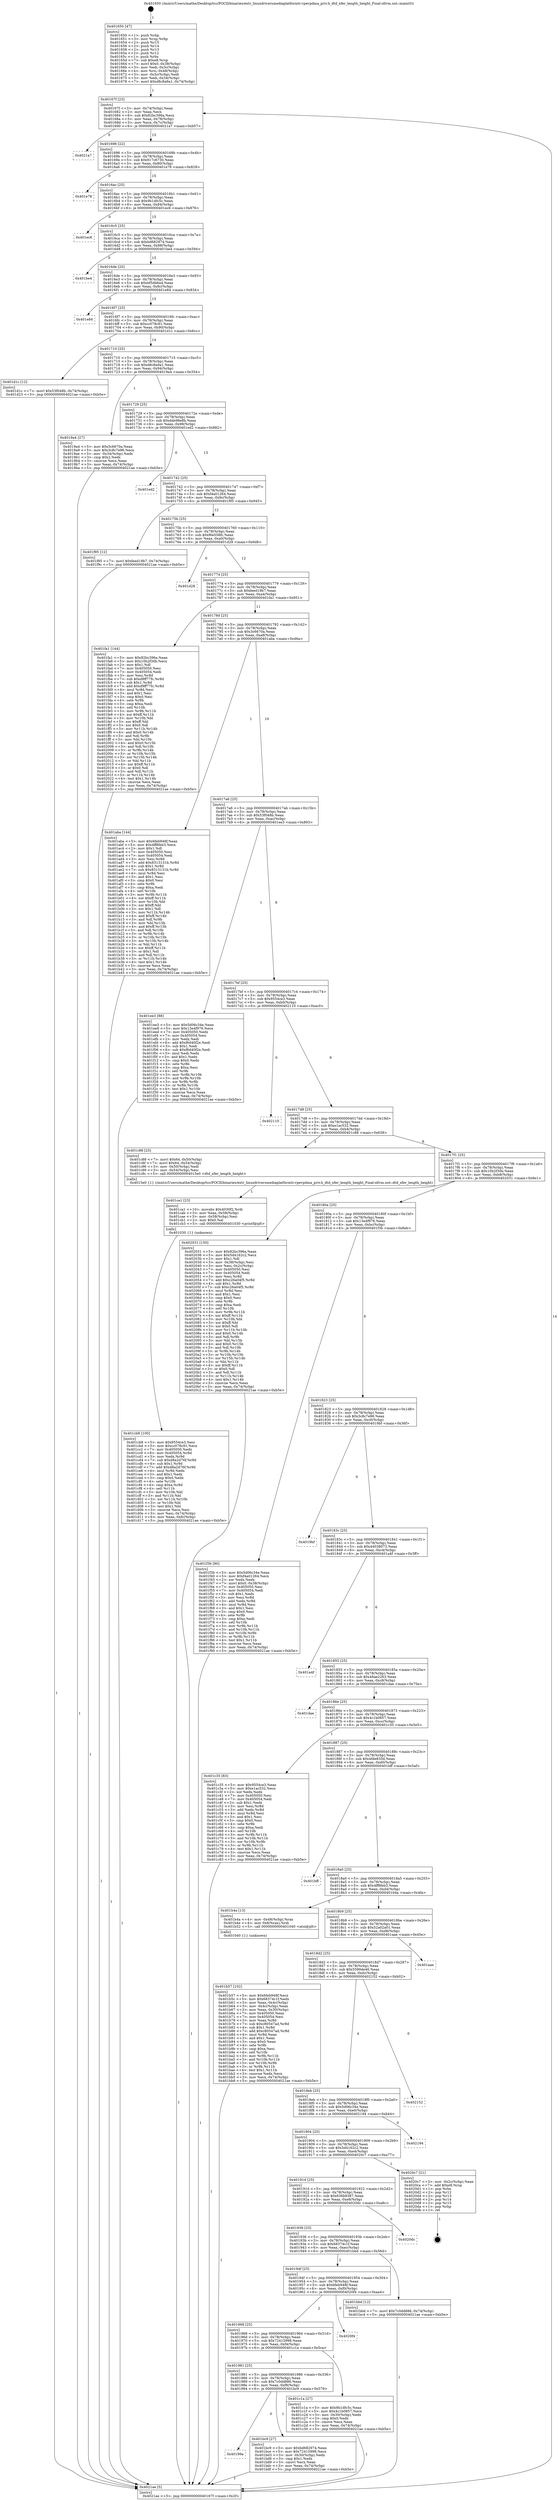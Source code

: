 digraph "0x401650" {
  label = "0x401650 (/mnt/c/Users/mathe/Desktop/tcc/POCII/binaries/extr_linuxdriversmediaplatformti-vpevpdma_priv.h_dtd_xfer_length_height_Final-ollvm.out::main(0))"
  labelloc = "t"
  node[shape=record]

  Entry [label="",width=0.3,height=0.3,shape=circle,fillcolor=black,style=filled]
  "0x40167f" [label="{
     0x40167f [23]\l
     | [instrs]\l
     &nbsp;&nbsp;0x40167f \<+3\>: mov -0x74(%rbp),%eax\l
     &nbsp;&nbsp;0x401682 \<+2\>: mov %eax,%ecx\l
     &nbsp;&nbsp;0x401684 \<+6\>: sub $0x82bc396a,%ecx\l
     &nbsp;&nbsp;0x40168a \<+3\>: mov %eax,-0x78(%rbp)\l
     &nbsp;&nbsp;0x40168d \<+3\>: mov %ecx,-0x7c(%rbp)\l
     &nbsp;&nbsp;0x401690 \<+6\>: je 00000000004021a7 \<main+0xb57\>\l
  }"]
  "0x4021a7" [label="{
     0x4021a7\l
  }", style=dashed]
  "0x401696" [label="{
     0x401696 [22]\l
     | [instrs]\l
     &nbsp;&nbsp;0x401696 \<+5\>: jmp 000000000040169b \<main+0x4b\>\l
     &nbsp;&nbsp;0x40169b \<+3\>: mov -0x78(%rbp),%eax\l
     &nbsp;&nbsp;0x40169e \<+5\>: sub $0x917c6730,%eax\l
     &nbsp;&nbsp;0x4016a3 \<+3\>: mov %eax,-0x80(%rbp)\l
     &nbsp;&nbsp;0x4016a6 \<+6\>: je 0000000000401e78 \<main+0x828\>\l
  }"]
  Exit [label="",width=0.3,height=0.3,shape=circle,fillcolor=black,style=filled,peripheries=2]
  "0x401e78" [label="{
     0x401e78\l
  }", style=dashed]
  "0x4016ac" [label="{
     0x4016ac [25]\l
     | [instrs]\l
     &nbsp;&nbsp;0x4016ac \<+5\>: jmp 00000000004016b1 \<main+0x61\>\l
     &nbsp;&nbsp;0x4016b1 \<+3\>: mov -0x78(%rbp),%eax\l
     &nbsp;&nbsp;0x4016b4 \<+5\>: sub $0x9b1dfc5c,%eax\l
     &nbsp;&nbsp;0x4016b9 \<+6\>: mov %eax,-0x84(%rbp)\l
     &nbsp;&nbsp;0x4016bf \<+6\>: je 0000000000401ec6 \<main+0x876\>\l
  }"]
  "0x401cb8" [label="{
     0x401cb8 [100]\l
     | [instrs]\l
     &nbsp;&nbsp;0x401cb8 \<+5\>: mov $0x9554ce3,%esi\l
     &nbsp;&nbsp;0x401cbd \<+5\>: mov $0xcc078c91,%ecx\l
     &nbsp;&nbsp;0x401cc2 \<+7\>: mov 0x405050,%edx\l
     &nbsp;&nbsp;0x401cc9 \<+8\>: mov 0x405054,%r8d\l
     &nbsp;&nbsp;0x401cd1 \<+3\>: mov %edx,%r9d\l
     &nbsp;&nbsp;0x401cd4 \<+7\>: sub $0xd8a2d76f,%r9d\l
     &nbsp;&nbsp;0x401cdb \<+4\>: sub $0x1,%r9d\l
     &nbsp;&nbsp;0x401cdf \<+7\>: add $0xd8a2d76f,%r9d\l
     &nbsp;&nbsp;0x401ce6 \<+4\>: imul %r9d,%edx\l
     &nbsp;&nbsp;0x401cea \<+3\>: and $0x1,%edx\l
     &nbsp;&nbsp;0x401ced \<+3\>: cmp $0x0,%edx\l
     &nbsp;&nbsp;0x401cf0 \<+4\>: sete %r10b\l
     &nbsp;&nbsp;0x401cf4 \<+4\>: cmp $0xa,%r8d\l
     &nbsp;&nbsp;0x401cf8 \<+4\>: setl %r11b\l
     &nbsp;&nbsp;0x401cfc \<+3\>: mov %r10b,%bl\l
     &nbsp;&nbsp;0x401cff \<+3\>: and %r11b,%bl\l
     &nbsp;&nbsp;0x401d02 \<+3\>: xor %r11b,%r10b\l
     &nbsp;&nbsp;0x401d05 \<+3\>: or %r10b,%bl\l
     &nbsp;&nbsp;0x401d08 \<+3\>: test $0x1,%bl\l
     &nbsp;&nbsp;0x401d0b \<+3\>: cmovne %ecx,%esi\l
     &nbsp;&nbsp;0x401d0e \<+3\>: mov %esi,-0x74(%rbp)\l
     &nbsp;&nbsp;0x401d11 \<+6\>: mov %eax,-0xfc(%rbp)\l
     &nbsp;&nbsp;0x401d17 \<+5\>: jmp 00000000004021ae \<main+0xb5e\>\l
  }"]
  "0x401ec6" [label="{
     0x401ec6\l
  }", style=dashed]
  "0x4016c5" [label="{
     0x4016c5 [25]\l
     | [instrs]\l
     &nbsp;&nbsp;0x4016c5 \<+5\>: jmp 00000000004016ca \<main+0x7a\>\l
     &nbsp;&nbsp;0x4016ca \<+3\>: mov -0x78(%rbp),%eax\l
     &nbsp;&nbsp;0x4016cd \<+5\>: sub $0xbd682974,%eax\l
     &nbsp;&nbsp;0x4016d2 \<+6\>: mov %eax,-0x88(%rbp)\l
     &nbsp;&nbsp;0x4016d8 \<+6\>: je 0000000000401be4 \<main+0x594\>\l
  }"]
  "0x401ca1" [label="{
     0x401ca1 [23]\l
     | [instrs]\l
     &nbsp;&nbsp;0x401ca1 \<+10\>: movabs $0x4030f2,%rdi\l
     &nbsp;&nbsp;0x401cab \<+3\>: mov %eax,-0x58(%rbp)\l
     &nbsp;&nbsp;0x401cae \<+3\>: mov -0x58(%rbp),%esi\l
     &nbsp;&nbsp;0x401cb1 \<+2\>: mov $0x0,%al\l
     &nbsp;&nbsp;0x401cb3 \<+5\>: call 0000000000401030 \<printf@plt\>\l
     | [calls]\l
     &nbsp;&nbsp;0x401030 \{1\} (unknown)\l
  }"]
  "0x401be4" [label="{
     0x401be4\l
  }", style=dashed]
  "0x4016de" [label="{
     0x4016de [25]\l
     | [instrs]\l
     &nbsp;&nbsp;0x4016de \<+5\>: jmp 00000000004016e3 \<main+0x93\>\l
     &nbsp;&nbsp;0x4016e3 \<+3\>: mov -0x78(%rbp),%eax\l
     &nbsp;&nbsp;0x4016e6 \<+5\>: sub $0xbf5db6a4,%eax\l
     &nbsp;&nbsp;0x4016eb \<+6\>: mov %eax,-0x8c(%rbp)\l
     &nbsp;&nbsp;0x4016f1 \<+6\>: je 0000000000401e84 \<main+0x834\>\l
  }"]
  "0x40199a" [label="{
     0x40199a\l
  }", style=dashed]
  "0x401e84" [label="{
     0x401e84\l
  }", style=dashed]
  "0x4016f7" [label="{
     0x4016f7 [25]\l
     | [instrs]\l
     &nbsp;&nbsp;0x4016f7 \<+5\>: jmp 00000000004016fc \<main+0xac\>\l
     &nbsp;&nbsp;0x4016fc \<+3\>: mov -0x78(%rbp),%eax\l
     &nbsp;&nbsp;0x4016ff \<+5\>: sub $0xcc078c91,%eax\l
     &nbsp;&nbsp;0x401704 \<+6\>: mov %eax,-0x90(%rbp)\l
     &nbsp;&nbsp;0x40170a \<+6\>: je 0000000000401d1c \<main+0x6cc\>\l
  }"]
  "0x401bc9" [label="{
     0x401bc9 [27]\l
     | [instrs]\l
     &nbsp;&nbsp;0x401bc9 \<+5\>: mov $0xbd682974,%eax\l
     &nbsp;&nbsp;0x401bce \<+5\>: mov $0x72415998,%ecx\l
     &nbsp;&nbsp;0x401bd3 \<+3\>: mov -0x30(%rbp),%edx\l
     &nbsp;&nbsp;0x401bd6 \<+3\>: cmp $0x1,%edx\l
     &nbsp;&nbsp;0x401bd9 \<+3\>: cmovl %ecx,%eax\l
     &nbsp;&nbsp;0x401bdc \<+3\>: mov %eax,-0x74(%rbp)\l
     &nbsp;&nbsp;0x401bdf \<+5\>: jmp 00000000004021ae \<main+0xb5e\>\l
  }"]
  "0x401d1c" [label="{
     0x401d1c [12]\l
     | [instrs]\l
     &nbsp;&nbsp;0x401d1c \<+7\>: movl $0x53f048b,-0x74(%rbp)\l
     &nbsp;&nbsp;0x401d23 \<+5\>: jmp 00000000004021ae \<main+0xb5e\>\l
  }"]
  "0x401710" [label="{
     0x401710 [25]\l
     | [instrs]\l
     &nbsp;&nbsp;0x401710 \<+5\>: jmp 0000000000401715 \<main+0xc5\>\l
     &nbsp;&nbsp;0x401715 \<+3\>: mov -0x78(%rbp),%eax\l
     &nbsp;&nbsp;0x401718 \<+5\>: sub $0xd8c8a9a1,%eax\l
     &nbsp;&nbsp;0x40171d \<+6\>: mov %eax,-0x94(%rbp)\l
     &nbsp;&nbsp;0x401723 \<+6\>: je 00000000004019a4 \<main+0x354\>\l
  }"]
  "0x401981" [label="{
     0x401981 [25]\l
     | [instrs]\l
     &nbsp;&nbsp;0x401981 \<+5\>: jmp 0000000000401986 \<main+0x336\>\l
     &nbsp;&nbsp;0x401986 \<+3\>: mov -0x78(%rbp),%eax\l
     &nbsp;&nbsp;0x401989 \<+5\>: sub $0x7c0dd886,%eax\l
     &nbsp;&nbsp;0x40198e \<+6\>: mov %eax,-0xf8(%rbp)\l
     &nbsp;&nbsp;0x401994 \<+6\>: je 0000000000401bc9 \<main+0x579\>\l
  }"]
  "0x4019a4" [label="{
     0x4019a4 [27]\l
     | [instrs]\l
     &nbsp;&nbsp;0x4019a4 \<+5\>: mov $0x3c6670a,%eax\l
     &nbsp;&nbsp;0x4019a9 \<+5\>: mov $0x3c8c7e96,%ecx\l
     &nbsp;&nbsp;0x4019ae \<+3\>: mov -0x34(%rbp),%edx\l
     &nbsp;&nbsp;0x4019b1 \<+3\>: cmp $0x2,%edx\l
     &nbsp;&nbsp;0x4019b4 \<+3\>: cmovne %ecx,%eax\l
     &nbsp;&nbsp;0x4019b7 \<+3\>: mov %eax,-0x74(%rbp)\l
     &nbsp;&nbsp;0x4019ba \<+5\>: jmp 00000000004021ae \<main+0xb5e\>\l
  }"]
  "0x401729" [label="{
     0x401729 [25]\l
     | [instrs]\l
     &nbsp;&nbsp;0x401729 \<+5\>: jmp 000000000040172e \<main+0xde\>\l
     &nbsp;&nbsp;0x40172e \<+3\>: mov -0x78(%rbp),%eax\l
     &nbsp;&nbsp;0x401731 \<+5\>: sub $0xdde98e8b,%eax\l
     &nbsp;&nbsp;0x401736 \<+6\>: mov %eax,-0x98(%rbp)\l
     &nbsp;&nbsp;0x40173c \<+6\>: je 0000000000401ed2 \<main+0x882\>\l
  }"]
  "0x4021ae" [label="{
     0x4021ae [5]\l
     | [instrs]\l
     &nbsp;&nbsp;0x4021ae \<+5\>: jmp 000000000040167f \<main+0x2f\>\l
  }"]
  "0x401650" [label="{
     0x401650 [47]\l
     | [instrs]\l
     &nbsp;&nbsp;0x401650 \<+1\>: push %rbp\l
     &nbsp;&nbsp;0x401651 \<+3\>: mov %rsp,%rbp\l
     &nbsp;&nbsp;0x401654 \<+2\>: push %r15\l
     &nbsp;&nbsp;0x401656 \<+2\>: push %r14\l
     &nbsp;&nbsp;0x401658 \<+2\>: push %r13\l
     &nbsp;&nbsp;0x40165a \<+2\>: push %r12\l
     &nbsp;&nbsp;0x40165c \<+1\>: push %rbx\l
     &nbsp;&nbsp;0x40165d \<+7\>: sub $0xe8,%rsp\l
     &nbsp;&nbsp;0x401664 \<+7\>: movl $0x0,-0x38(%rbp)\l
     &nbsp;&nbsp;0x40166b \<+3\>: mov %edi,-0x3c(%rbp)\l
     &nbsp;&nbsp;0x40166e \<+4\>: mov %rsi,-0x48(%rbp)\l
     &nbsp;&nbsp;0x401672 \<+3\>: mov -0x3c(%rbp),%edi\l
     &nbsp;&nbsp;0x401675 \<+3\>: mov %edi,-0x34(%rbp)\l
     &nbsp;&nbsp;0x401678 \<+7\>: movl $0xd8c8a9a1,-0x74(%rbp)\l
  }"]
  "0x401c1a" [label="{
     0x401c1a [27]\l
     | [instrs]\l
     &nbsp;&nbsp;0x401c1a \<+5\>: mov $0x9b1dfc5c,%eax\l
     &nbsp;&nbsp;0x401c1f \<+5\>: mov $0x4c1b0857,%ecx\l
     &nbsp;&nbsp;0x401c24 \<+3\>: mov -0x30(%rbp),%edx\l
     &nbsp;&nbsp;0x401c27 \<+3\>: cmp $0x0,%edx\l
     &nbsp;&nbsp;0x401c2a \<+3\>: cmove %ecx,%eax\l
     &nbsp;&nbsp;0x401c2d \<+3\>: mov %eax,-0x74(%rbp)\l
     &nbsp;&nbsp;0x401c30 \<+5\>: jmp 00000000004021ae \<main+0xb5e\>\l
  }"]
  "0x401ed2" [label="{
     0x401ed2\l
  }", style=dashed]
  "0x401742" [label="{
     0x401742 [25]\l
     | [instrs]\l
     &nbsp;&nbsp;0x401742 \<+5\>: jmp 0000000000401747 \<main+0xf7\>\l
     &nbsp;&nbsp;0x401747 \<+3\>: mov -0x78(%rbp),%eax\l
     &nbsp;&nbsp;0x40174a \<+5\>: sub $0xf4a01264,%eax\l
     &nbsp;&nbsp;0x40174f \<+6\>: mov %eax,-0x9c(%rbp)\l
     &nbsp;&nbsp;0x401755 \<+6\>: je 0000000000401f95 \<main+0x945\>\l
  }"]
  "0x401968" [label="{
     0x401968 [25]\l
     | [instrs]\l
     &nbsp;&nbsp;0x401968 \<+5\>: jmp 000000000040196d \<main+0x31d\>\l
     &nbsp;&nbsp;0x40196d \<+3\>: mov -0x78(%rbp),%eax\l
     &nbsp;&nbsp;0x401970 \<+5\>: sub $0x72415998,%eax\l
     &nbsp;&nbsp;0x401975 \<+6\>: mov %eax,-0xf4(%rbp)\l
     &nbsp;&nbsp;0x40197b \<+6\>: je 0000000000401c1a \<main+0x5ca\>\l
  }"]
  "0x401f95" [label="{
     0x401f95 [12]\l
     | [instrs]\l
     &nbsp;&nbsp;0x401f95 \<+7\>: movl $0xfeed19b7,-0x74(%rbp)\l
     &nbsp;&nbsp;0x401f9c \<+5\>: jmp 00000000004021ae \<main+0xb5e\>\l
  }"]
  "0x40175b" [label="{
     0x40175b [25]\l
     | [instrs]\l
     &nbsp;&nbsp;0x40175b \<+5\>: jmp 0000000000401760 \<main+0x110\>\l
     &nbsp;&nbsp;0x401760 \<+3\>: mov -0x78(%rbp),%eax\l
     &nbsp;&nbsp;0x401763 \<+5\>: sub $0xf6e558fc,%eax\l
     &nbsp;&nbsp;0x401768 \<+6\>: mov %eax,-0xa0(%rbp)\l
     &nbsp;&nbsp;0x40176e \<+6\>: je 0000000000401d28 \<main+0x6d8\>\l
  }"]
  "0x4020f4" [label="{
     0x4020f4\l
  }", style=dashed]
  "0x401d28" [label="{
     0x401d28\l
  }", style=dashed]
  "0x401774" [label="{
     0x401774 [25]\l
     | [instrs]\l
     &nbsp;&nbsp;0x401774 \<+5\>: jmp 0000000000401779 \<main+0x129\>\l
     &nbsp;&nbsp;0x401779 \<+3\>: mov -0x78(%rbp),%eax\l
     &nbsp;&nbsp;0x40177c \<+5\>: sub $0xfeed19b7,%eax\l
     &nbsp;&nbsp;0x401781 \<+6\>: mov %eax,-0xa4(%rbp)\l
     &nbsp;&nbsp;0x401787 \<+6\>: je 0000000000401fa1 \<main+0x951\>\l
  }"]
  "0x40194f" [label="{
     0x40194f [25]\l
     | [instrs]\l
     &nbsp;&nbsp;0x40194f \<+5\>: jmp 0000000000401954 \<main+0x304\>\l
     &nbsp;&nbsp;0x401954 \<+3\>: mov -0x78(%rbp),%eax\l
     &nbsp;&nbsp;0x401957 \<+5\>: sub $0x6feb948f,%eax\l
     &nbsp;&nbsp;0x40195c \<+6\>: mov %eax,-0xf0(%rbp)\l
     &nbsp;&nbsp;0x401962 \<+6\>: je 00000000004020f4 \<main+0xaa4\>\l
  }"]
  "0x401fa1" [label="{
     0x401fa1 [144]\l
     | [instrs]\l
     &nbsp;&nbsp;0x401fa1 \<+5\>: mov $0x82bc396a,%eax\l
     &nbsp;&nbsp;0x401fa6 \<+5\>: mov $0x10b2f30b,%ecx\l
     &nbsp;&nbsp;0x401fab \<+2\>: mov $0x1,%dl\l
     &nbsp;&nbsp;0x401fad \<+7\>: mov 0x405050,%esi\l
     &nbsp;&nbsp;0x401fb4 \<+7\>: mov 0x405054,%edi\l
     &nbsp;&nbsp;0x401fbb \<+3\>: mov %esi,%r8d\l
     &nbsp;&nbsp;0x401fbe \<+7\>: sub $0xd9ff77fc,%r8d\l
     &nbsp;&nbsp;0x401fc5 \<+4\>: sub $0x1,%r8d\l
     &nbsp;&nbsp;0x401fc9 \<+7\>: add $0xd9ff77fc,%r8d\l
     &nbsp;&nbsp;0x401fd0 \<+4\>: imul %r8d,%esi\l
     &nbsp;&nbsp;0x401fd4 \<+3\>: and $0x1,%esi\l
     &nbsp;&nbsp;0x401fd7 \<+3\>: cmp $0x0,%esi\l
     &nbsp;&nbsp;0x401fda \<+4\>: sete %r9b\l
     &nbsp;&nbsp;0x401fde \<+3\>: cmp $0xa,%edi\l
     &nbsp;&nbsp;0x401fe1 \<+4\>: setl %r10b\l
     &nbsp;&nbsp;0x401fe5 \<+3\>: mov %r9b,%r11b\l
     &nbsp;&nbsp;0x401fe8 \<+4\>: xor $0xff,%r11b\l
     &nbsp;&nbsp;0x401fec \<+3\>: mov %r10b,%bl\l
     &nbsp;&nbsp;0x401fef \<+3\>: xor $0xff,%bl\l
     &nbsp;&nbsp;0x401ff2 \<+3\>: xor $0x0,%dl\l
     &nbsp;&nbsp;0x401ff5 \<+3\>: mov %r11b,%r14b\l
     &nbsp;&nbsp;0x401ff8 \<+4\>: and $0x0,%r14b\l
     &nbsp;&nbsp;0x401ffc \<+3\>: and %dl,%r9b\l
     &nbsp;&nbsp;0x401fff \<+3\>: mov %bl,%r15b\l
     &nbsp;&nbsp;0x402002 \<+4\>: and $0x0,%r15b\l
     &nbsp;&nbsp;0x402006 \<+3\>: and %dl,%r10b\l
     &nbsp;&nbsp;0x402009 \<+3\>: or %r9b,%r14b\l
     &nbsp;&nbsp;0x40200c \<+3\>: or %r10b,%r15b\l
     &nbsp;&nbsp;0x40200f \<+3\>: xor %r15b,%r14b\l
     &nbsp;&nbsp;0x402012 \<+3\>: or %bl,%r11b\l
     &nbsp;&nbsp;0x402015 \<+4\>: xor $0xff,%r11b\l
     &nbsp;&nbsp;0x402019 \<+3\>: or $0x0,%dl\l
     &nbsp;&nbsp;0x40201c \<+3\>: and %dl,%r11b\l
     &nbsp;&nbsp;0x40201f \<+3\>: or %r11b,%r14b\l
     &nbsp;&nbsp;0x402022 \<+4\>: test $0x1,%r14b\l
     &nbsp;&nbsp;0x402026 \<+3\>: cmovne %ecx,%eax\l
     &nbsp;&nbsp;0x402029 \<+3\>: mov %eax,-0x74(%rbp)\l
     &nbsp;&nbsp;0x40202c \<+5\>: jmp 00000000004021ae \<main+0xb5e\>\l
  }"]
  "0x40178d" [label="{
     0x40178d [25]\l
     | [instrs]\l
     &nbsp;&nbsp;0x40178d \<+5\>: jmp 0000000000401792 \<main+0x142\>\l
     &nbsp;&nbsp;0x401792 \<+3\>: mov -0x78(%rbp),%eax\l
     &nbsp;&nbsp;0x401795 \<+5\>: sub $0x3c6670a,%eax\l
     &nbsp;&nbsp;0x40179a \<+6\>: mov %eax,-0xa8(%rbp)\l
     &nbsp;&nbsp;0x4017a0 \<+6\>: je 0000000000401aba \<main+0x46a\>\l
  }"]
  "0x401bbd" [label="{
     0x401bbd [12]\l
     | [instrs]\l
     &nbsp;&nbsp;0x401bbd \<+7\>: movl $0x7c0dd886,-0x74(%rbp)\l
     &nbsp;&nbsp;0x401bc4 \<+5\>: jmp 00000000004021ae \<main+0xb5e\>\l
  }"]
  "0x401aba" [label="{
     0x401aba [144]\l
     | [instrs]\l
     &nbsp;&nbsp;0x401aba \<+5\>: mov $0x6feb948f,%eax\l
     &nbsp;&nbsp;0x401abf \<+5\>: mov $0x4ff8feb3,%ecx\l
     &nbsp;&nbsp;0x401ac4 \<+2\>: mov $0x1,%dl\l
     &nbsp;&nbsp;0x401ac6 \<+7\>: mov 0x405050,%esi\l
     &nbsp;&nbsp;0x401acd \<+7\>: mov 0x405054,%edi\l
     &nbsp;&nbsp;0x401ad4 \<+3\>: mov %esi,%r8d\l
     &nbsp;&nbsp;0x401ad7 \<+7\>: add $0x8313131b,%r8d\l
     &nbsp;&nbsp;0x401ade \<+4\>: sub $0x1,%r8d\l
     &nbsp;&nbsp;0x401ae2 \<+7\>: sub $0x8313131b,%r8d\l
     &nbsp;&nbsp;0x401ae9 \<+4\>: imul %r8d,%esi\l
     &nbsp;&nbsp;0x401aed \<+3\>: and $0x1,%esi\l
     &nbsp;&nbsp;0x401af0 \<+3\>: cmp $0x0,%esi\l
     &nbsp;&nbsp;0x401af3 \<+4\>: sete %r9b\l
     &nbsp;&nbsp;0x401af7 \<+3\>: cmp $0xa,%edi\l
     &nbsp;&nbsp;0x401afa \<+4\>: setl %r10b\l
     &nbsp;&nbsp;0x401afe \<+3\>: mov %r9b,%r11b\l
     &nbsp;&nbsp;0x401b01 \<+4\>: xor $0xff,%r11b\l
     &nbsp;&nbsp;0x401b05 \<+3\>: mov %r10b,%bl\l
     &nbsp;&nbsp;0x401b08 \<+3\>: xor $0xff,%bl\l
     &nbsp;&nbsp;0x401b0b \<+3\>: xor $0x1,%dl\l
     &nbsp;&nbsp;0x401b0e \<+3\>: mov %r11b,%r14b\l
     &nbsp;&nbsp;0x401b11 \<+4\>: and $0xff,%r14b\l
     &nbsp;&nbsp;0x401b15 \<+3\>: and %dl,%r9b\l
     &nbsp;&nbsp;0x401b18 \<+3\>: mov %bl,%r15b\l
     &nbsp;&nbsp;0x401b1b \<+4\>: and $0xff,%r15b\l
     &nbsp;&nbsp;0x401b1f \<+3\>: and %dl,%r10b\l
     &nbsp;&nbsp;0x401b22 \<+3\>: or %r9b,%r14b\l
     &nbsp;&nbsp;0x401b25 \<+3\>: or %r10b,%r15b\l
     &nbsp;&nbsp;0x401b28 \<+3\>: xor %r15b,%r14b\l
     &nbsp;&nbsp;0x401b2b \<+3\>: or %bl,%r11b\l
     &nbsp;&nbsp;0x401b2e \<+4\>: xor $0xff,%r11b\l
     &nbsp;&nbsp;0x401b32 \<+3\>: or $0x1,%dl\l
     &nbsp;&nbsp;0x401b35 \<+3\>: and %dl,%r11b\l
     &nbsp;&nbsp;0x401b38 \<+3\>: or %r11b,%r14b\l
     &nbsp;&nbsp;0x401b3b \<+4\>: test $0x1,%r14b\l
     &nbsp;&nbsp;0x401b3f \<+3\>: cmovne %ecx,%eax\l
     &nbsp;&nbsp;0x401b42 \<+3\>: mov %eax,-0x74(%rbp)\l
     &nbsp;&nbsp;0x401b45 \<+5\>: jmp 00000000004021ae \<main+0xb5e\>\l
  }"]
  "0x4017a6" [label="{
     0x4017a6 [25]\l
     | [instrs]\l
     &nbsp;&nbsp;0x4017a6 \<+5\>: jmp 00000000004017ab \<main+0x15b\>\l
     &nbsp;&nbsp;0x4017ab \<+3\>: mov -0x78(%rbp),%eax\l
     &nbsp;&nbsp;0x4017ae \<+5\>: sub $0x53f048b,%eax\l
     &nbsp;&nbsp;0x4017b3 \<+6\>: mov %eax,-0xac(%rbp)\l
     &nbsp;&nbsp;0x4017b9 \<+6\>: je 0000000000401ee3 \<main+0x893\>\l
  }"]
  "0x401936" [label="{
     0x401936 [25]\l
     | [instrs]\l
     &nbsp;&nbsp;0x401936 \<+5\>: jmp 000000000040193b \<main+0x2eb\>\l
     &nbsp;&nbsp;0x40193b \<+3\>: mov -0x78(%rbp),%eax\l
     &nbsp;&nbsp;0x40193e \<+5\>: sub $0x68374c1f,%eax\l
     &nbsp;&nbsp;0x401943 \<+6\>: mov %eax,-0xec(%rbp)\l
     &nbsp;&nbsp;0x401949 \<+6\>: je 0000000000401bbd \<main+0x56d\>\l
  }"]
  "0x401ee3" [label="{
     0x401ee3 [88]\l
     | [instrs]\l
     &nbsp;&nbsp;0x401ee3 \<+5\>: mov $0x5d06c34e,%eax\l
     &nbsp;&nbsp;0x401ee8 \<+5\>: mov $0x13e4f976,%ecx\l
     &nbsp;&nbsp;0x401eed \<+7\>: mov 0x405050,%edx\l
     &nbsp;&nbsp;0x401ef4 \<+7\>: mov 0x405054,%esi\l
     &nbsp;&nbsp;0x401efb \<+2\>: mov %edx,%edi\l
     &nbsp;&nbsp;0x401efd \<+6\>: add $0xf6d40f2e,%edi\l
     &nbsp;&nbsp;0x401f03 \<+3\>: sub $0x1,%edi\l
     &nbsp;&nbsp;0x401f06 \<+6\>: sub $0xf6d40f2e,%edi\l
     &nbsp;&nbsp;0x401f0c \<+3\>: imul %edi,%edx\l
     &nbsp;&nbsp;0x401f0f \<+3\>: and $0x1,%edx\l
     &nbsp;&nbsp;0x401f12 \<+3\>: cmp $0x0,%edx\l
     &nbsp;&nbsp;0x401f15 \<+4\>: sete %r8b\l
     &nbsp;&nbsp;0x401f19 \<+3\>: cmp $0xa,%esi\l
     &nbsp;&nbsp;0x401f1c \<+4\>: setl %r9b\l
     &nbsp;&nbsp;0x401f20 \<+3\>: mov %r8b,%r10b\l
     &nbsp;&nbsp;0x401f23 \<+3\>: and %r9b,%r10b\l
     &nbsp;&nbsp;0x401f26 \<+3\>: xor %r9b,%r8b\l
     &nbsp;&nbsp;0x401f29 \<+3\>: or %r8b,%r10b\l
     &nbsp;&nbsp;0x401f2c \<+4\>: test $0x1,%r10b\l
     &nbsp;&nbsp;0x401f30 \<+3\>: cmovne %ecx,%eax\l
     &nbsp;&nbsp;0x401f33 \<+3\>: mov %eax,-0x74(%rbp)\l
     &nbsp;&nbsp;0x401f36 \<+5\>: jmp 00000000004021ae \<main+0xb5e\>\l
  }"]
  "0x4017bf" [label="{
     0x4017bf [25]\l
     | [instrs]\l
     &nbsp;&nbsp;0x4017bf \<+5\>: jmp 00000000004017c4 \<main+0x174\>\l
     &nbsp;&nbsp;0x4017c4 \<+3\>: mov -0x78(%rbp),%eax\l
     &nbsp;&nbsp;0x4017c7 \<+5\>: sub $0x9554ce3,%eax\l
     &nbsp;&nbsp;0x4017cc \<+6\>: mov %eax,-0xb0(%rbp)\l
     &nbsp;&nbsp;0x4017d2 \<+6\>: je 0000000000402110 \<main+0xac0\>\l
  }"]
  "0x4020dc" [label="{
     0x4020dc\l
  }", style=dashed]
  "0x402110" [label="{
     0x402110\l
  }", style=dashed]
  "0x4017d8" [label="{
     0x4017d8 [25]\l
     | [instrs]\l
     &nbsp;&nbsp;0x4017d8 \<+5\>: jmp 00000000004017dd \<main+0x18d\>\l
     &nbsp;&nbsp;0x4017dd \<+3\>: mov -0x78(%rbp),%eax\l
     &nbsp;&nbsp;0x4017e0 \<+5\>: sub $0xe1ac532,%eax\l
     &nbsp;&nbsp;0x4017e5 \<+6\>: mov %eax,-0xb4(%rbp)\l
     &nbsp;&nbsp;0x4017eb \<+6\>: je 0000000000401c88 \<main+0x638\>\l
  }"]
  "0x40191d" [label="{
     0x40191d [25]\l
     | [instrs]\l
     &nbsp;&nbsp;0x40191d \<+5\>: jmp 0000000000401922 \<main+0x2d2\>\l
     &nbsp;&nbsp;0x401922 \<+3\>: mov -0x78(%rbp),%eax\l
     &nbsp;&nbsp;0x401925 \<+5\>: sub $0x636b9387,%eax\l
     &nbsp;&nbsp;0x40192a \<+6\>: mov %eax,-0xe8(%rbp)\l
     &nbsp;&nbsp;0x401930 \<+6\>: je 00000000004020dc \<main+0xa8c\>\l
  }"]
  "0x401c88" [label="{
     0x401c88 [25]\l
     | [instrs]\l
     &nbsp;&nbsp;0x401c88 \<+7\>: movl $0x64,-0x50(%rbp)\l
     &nbsp;&nbsp;0x401c8f \<+7\>: movl $0x64,-0x54(%rbp)\l
     &nbsp;&nbsp;0x401c96 \<+3\>: mov -0x50(%rbp),%edi\l
     &nbsp;&nbsp;0x401c99 \<+3\>: mov -0x54(%rbp),%esi\l
     &nbsp;&nbsp;0x401c9c \<+5\>: call 00000000004015e0 \<dtd_xfer_length_height\>\l
     | [calls]\l
     &nbsp;&nbsp;0x4015e0 \{1\} (/mnt/c/Users/mathe/Desktop/tcc/POCII/binaries/extr_linuxdriversmediaplatformti-vpevpdma_priv.h_dtd_xfer_length_height_Final-ollvm.out::dtd_xfer_length_height)\l
  }"]
  "0x4017f1" [label="{
     0x4017f1 [25]\l
     | [instrs]\l
     &nbsp;&nbsp;0x4017f1 \<+5\>: jmp 00000000004017f6 \<main+0x1a6\>\l
     &nbsp;&nbsp;0x4017f6 \<+3\>: mov -0x78(%rbp),%eax\l
     &nbsp;&nbsp;0x4017f9 \<+5\>: sub $0x10b2f30b,%eax\l
     &nbsp;&nbsp;0x4017fe \<+6\>: mov %eax,-0xb8(%rbp)\l
     &nbsp;&nbsp;0x401804 \<+6\>: je 0000000000402031 \<main+0x9e1\>\l
  }"]
  "0x4020c7" [label="{
     0x4020c7 [21]\l
     | [instrs]\l
     &nbsp;&nbsp;0x4020c7 \<+3\>: mov -0x2c(%rbp),%eax\l
     &nbsp;&nbsp;0x4020ca \<+7\>: add $0xe8,%rsp\l
     &nbsp;&nbsp;0x4020d1 \<+1\>: pop %rbx\l
     &nbsp;&nbsp;0x4020d2 \<+2\>: pop %r12\l
     &nbsp;&nbsp;0x4020d4 \<+2\>: pop %r13\l
     &nbsp;&nbsp;0x4020d6 \<+2\>: pop %r14\l
     &nbsp;&nbsp;0x4020d8 \<+2\>: pop %r15\l
     &nbsp;&nbsp;0x4020da \<+1\>: pop %rbp\l
     &nbsp;&nbsp;0x4020db \<+1\>: ret\l
  }"]
  "0x402031" [label="{
     0x402031 [150]\l
     | [instrs]\l
     &nbsp;&nbsp;0x402031 \<+5\>: mov $0x82bc396a,%eax\l
     &nbsp;&nbsp;0x402036 \<+5\>: mov $0x5d4162c2,%ecx\l
     &nbsp;&nbsp;0x40203b \<+2\>: mov $0x1,%dl\l
     &nbsp;&nbsp;0x40203d \<+3\>: mov -0x38(%rbp),%esi\l
     &nbsp;&nbsp;0x402040 \<+3\>: mov %esi,-0x2c(%rbp)\l
     &nbsp;&nbsp;0x402043 \<+7\>: mov 0x405050,%esi\l
     &nbsp;&nbsp;0x40204a \<+7\>: mov 0x405054,%edi\l
     &nbsp;&nbsp;0x402051 \<+3\>: mov %esi,%r8d\l
     &nbsp;&nbsp;0x402054 \<+7\>: add $0xc26a04f5,%r8d\l
     &nbsp;&nbsp;0x40205b \<+4\>: sub $0x1,%r8d\l
     &nbsp;&nbsp;0x40205f \<+7\>: sub $0xc26a04f5,%r8d\l
     &nbsp;&nbsp;0x402066 \<+4\>: imul %r8d,%esi\l
     &nbsp;&nbsp;0x40206a \<+3\>: and $0x1,%esi\l
     &nbsp;&nbsp;0x40206d \<+3\>: cmp $0x0,%esi\l
     &nbsp;&nbsp;0x402070 \<+4\>: sete %r9b\l
     &nbsp;&nbsp;0x402074 \<+3\>: cmp $0xa,%edi\l
     &nbsp;&nbsp;0x402077 \<+4\>: setl %r10b\l
     &nbsp;&nbsp;0x40207b \<+3\>: mov %r9b,%r11b\l
     &nbsp;&nbsp;0x40207e \<+4\>: xor $0xff,%r11b\l
     &nbsp;&nbsp;0x402082 \<+3\>: mov %r10b,%bl\l
     &nbsp;&nbsp;0x402085 \<+3\>: xor $0xff,%bl\l
     &nbsp;&nbsp;0x402088 \<+3\>: xor $0x0,%dl\l
     &nbsp;&nbsp;0x40208b \<+3\>: mov %r11b,%r14b\l
     &nbsp;&nbsp;0x40208e \<+4\>: and $0x0,%r14b\l
     &nbsp;&nbsp;0x402092 \<+3\>: and %dl,%r9b\l
     &nbsp;&nbsp;0x402095 \<+3\>: mov %bl,%r15b\l
     &nbsp;&nbsp;0x402098 \<+4\>: and $0x0,%r15b\l
     &nbsp;&nbsp;0x40209c \<+3\>: and %dl,%r10b\l
     &nbsp;&nbsp;0x40209f \<+3\>: or %r9b,%r14b\l
     &nbsp;&nbsp;0x4020a2 \<+3\>: or %r10b,%r15b\l
     &nbsp;&nbsp;0x4020a5 \<+3\>: xor %r15b,%r14b\l
     &nbsp;&nbsp;0x4020a8 \<+3\>: or %bl,%r11b\l
     &nbsp;&nbsp;0x4020ab \<+4\>: xor $0xff,%r11b\l
     &nbsp;&nbsp;0x4020af \<+3\>: or $0x0,%dl\l
     &nbsp;&nbsp;0x4020b2 \<+3\>: and %dl,%r11b\l
     &nbsp;&nbsp;0x4020b5 \<+3\>: or %r11b,%r14b\l
     &nbsp;&nbsp;0x4020b8 \<+4\>: test $0x1,%r14b\l
     &nbsp;&nbsp;0x4020bc \<+3\>: cmovne %ecx,%eax\l
     &nbsp;&nbsp;0x4020bf \<+3\>: mov %eax,-0x74(%rbp)\l
     &nbsp;&nbsp;0x4020c2 \<+5\>: jmp 00000000004021ae \<main+0xb5e\>\l
  }"]
  "0x40180a" [label="{
     0x40180a [25]\l
     | [instrs]\l
     &nbsp;&nbsp;0x40180a \<+5\>: jmp 000000000040180f \<main+0x1bf\>\l
     &nbsp;&nbsp;0x40180f \<+3\>: mov -0x78(%rbp),%eax\l
     &nbsp;&nbsp;0x401812 \<+5\>: sub $0x13e4f976,%eax\l
     &nbsp;&nbsp;0x401817 \<+6\>: mov %eax,-0xbc(%rbp)\l
     &nbsp;&nbsp;0x40181d \<+6\>: je 0000000000401f3b \<main+0x8eb\>\l
  }"]
  "0x401904" [label="{
     0x401904 [25]\l
     | [instrs]\l
     &nbsp;&nbsp;0x401904 \<+5\>: jmp 0000000000401909 \<main+0x2b9\>\l
     &nbsp;&nbsp;0x401909 \<+3\>: mov -0x78(%rbp),%eax\l
     &nbsp;&nbsp;0x40190c \<+5\>: sub $0x5d4162c2,%eax\l
     &nbsp;&nbsp;0x401911 \<+6\>: mov %eax,-0xe4(%rbp)\l
     &nbsp;&nbsp;0x401917 \<+6\>: je 00000000004020c7 \<main+0xa77\>\l
  }"]
  "0x401f3b" [label="{
     0x401f3b [90]\l
     | [instrs]\l
     &nbsp;&nbsp;0x401f3b \<+5\>: mov $0x5d06c34e,%eax\l
     &nbsp;&nbsp;0x401f40 \<+5\>: mov $0xf4a01264,%ecx\l
     &nbsp;&nbsp;0x401f45 \<+2\>: xor %edx,%edx\l
     &nbsp;&nbsp;0x401f47 \<+7\>: movl $0x0,-0x38(%rbp)\l
     &nbsp;&nbsp;0x401f4e \<+7\>: mov 0x405050,%esi\l
     &nbsp;&nbsp;0x401f55 \<+7\>: mov 0x405054,%edi\l
     &nbsp;&nbsp;0x401f5c \<+3\>: sub $0x1,%edx\l
     &nbsp;&nbsp;0x401f5f \<+3\>: mov %esi,%r8d\l
     &nbsp;&nbsp;0x401f62 \<+3\>: add %edx,%r8d\l
     &nbsp;&nbsp;0x401f65 \<+4\>: imul %r8d,%esi\l
     &nbsp;&nbsp;0x401f69 \<+3\>: and $0x1,%esi\l
     &nbsp;&nbsp;0x401f6c \<+3\>: cmp $0x0,%esi\l
     &nbsp;&nbsp;0x401f6f \<+4\>: sete %r9b\l
     &nbsp;&nbsp;0x401f73 \<+3\>: cmp $0xa,%edi\l
     &nbsp;&nbsp;0x401f76 \<+4\>: setl %r10b\l
     &nbsp;&nbsp;0x401f7a \<+3\>: mov %r9b,%r11b\l
     &nbsp;&nbsp;0x401f7d \<+3\>: and %r10b,%r11b\l
     &nbsp;&nbsp;0x401f80 \<+3\>: xor %r10b,%r9b\l
     &nbsp;&nbsp;0x401f83 \<+3\>: or %r9b,%r11b\l
     &nbsp;&nbsp;0x401f86 \<+4\>: test $0x1,%r11b\l
     &nbsp;&nbsp;0x401f8a \<+3\>: cmovne %ecx,%eax\l
     &nbsp;&nbsp;0x401f8d \<+3\>: mov %eax,-0x74(%rbp)\l
     &nbsp;&nbsp;0x401f90 \<+5\>: jmp 00000000004021ae \<main+0xb5e\>\l
  }"]
  "0x401823" [label="{
     0x401823 [25]\l
     | [instrs]\l
     &nbsp;&nbsp;0x401823 \<+5\>: jmp 0000000000401828 \<main+0x1d8\>\l
     &nbsp;&nbsp;0x401828 \<+3\>: mov -0x78(%rbp),%eax\l
     &nbsp;&nbsp;0x40182b \<+5\>: sub $0x3c8c7e96,%eax\l
     &nbsp;&nbsp;0x401830 \<+6\>: mov %eax,-0xc0(%rbp)\l
     &nbsp;&nbsp;0x401836 \<+6\>: je 00000000004019bf \<main+0x36f\>\l
  }"]
  "0x402194" [label="{
     0x402194\l
  }", style=dashed]
  "0x4019bf" [label="{
     0x4019bf\l
  }", style=dashed]
  "0x40183c" [label="{
     0x40183c [25]\l
     | [instrs]\l
     &nbsp;&nbsp;0x40183c \<+5\>: jmp 0000000000401841 \<main+0x1f1\>\l
     &nbsp;&nbsp;0x401841 \<+3\>: mov -0x78(%rbp),%eax\l
     &nbsp;&nbsp;0x401844 \<+5\>: sub $0x44038073,%eax\l
     &nbsp;&nbsp;0x401849 \<+6\>: mov %eax,-0xc4(%rbp)\l
     &nbsp;&nbsp;0x40184f \<+6\>: je 0000000000401a4f \<main+0x3ff\>\l
  }"]
  "0x4018eb" [label="{
     0x4018eb [25]\l
     | [instrs]\l
     &nbsp;&nbsp;0x4018eb \<+5\>: jmp 00000000004018f0 \<main+0x2a0\>\l
     &nbsp;&nbsp;0x4018f0 \<+3\>: mov -0x78(%rbp),%eax\l
     &nbsp;&nbsp;0x4018f3 \<+5\>: sub $0x5d06c34e,%eax\l
     &nbsp;&nbsp;0x4018f8 \<+6\>: mov %eax,-0xe0(%rbp)\l
     &nbsp;&nbsp;0x4018fe \<+6\>: je 0000000000402194 \<main+0xb44\>\l
  }"]
  "0x401a4f" [label="{
     0x401a4f\l
  }", style=dashed]
  "0x401855" [label="{
     0x401855 [25]\l
     | [instrs]\l
     &nbsp;&nbsp;0x401855 \<+5\>: jmp 000000000040185a \<main+0x20a\>\l
     &nbsp;&nbsp;0x40185a \<+3\>: mov -0x78(%rbp),%eax\l
     &nbsp;&nbsp;0x40185d \<+5\>: sub $0x48ae2263,%eax\l
     &nbsp;&nbsp;0x401862 \<+6\>: mov %eax,-0xc8(%rbp)\l
     &nbsp;&nbsp;0x401868 \<+6\>: je 0000000000401dae \<main+0x75e\>\l
  }"]
  "0x402152" [label="{
     0x402152\l
  }", style=dashed]
  "0x401dae" [label="{
     0x401dae\l
  }", style=dashed]
  "0x40186e" [label="{
     0x40186e [25]\l
     | [instrs]\l
     &nbsp;&nbsp;0x40186e \<+5\>: jmp 0000000000401873 \<main+0x223\>\l
     &nbsp;&nbsp;0x401873 \<+3\>: mov -0x78(%rbp),%eax\l
     &nbsp;&nbsp;0x401876 \<+5\>: sub $0x4c1b0857,%eax\l
     &nbsp;&nbsp;0x40187b \<+6\>: mov %eax,-0xcc(%rbp)\l
     &nbsp;&nbsp;0x401881 \<+6\>: je 0000000000401c35 \<main+0x5e5\>\l
  }"]
  "0x4018d2" [label="{
     0x4018d2 [25]\l
     | [instrs]\l
     &nbsp;&nbsp;0x4018d2 \<+5\>: jmp 00000000004018d7 \<main+0x287\>\l
     &nbsp;&nbsp;0x4018d7 \<+3\>: mov -0x78(%rbp),%eax\l
     &nbsp;&nbsp;0x4018da \<+5\>: sub $0x5590de46,%eax\l
     &nbsp;&nbsp;0x4018df \<+6\>: mov %eax,-0xdc(%rbp)\l
     &nbsp;&nbsp;0x4018e5 \<+6\>: je 0000000000402152 \<main+0xb02\>\l
  }"]
  "0x401c35" [label="{
     0x401c35 [83]\l
     | [instrs]\l
     &nbsp;&nbsp;0x401c35 \<+5\>: mov $0x9554ce3,%eax\l
     &nbsp;&nbsp;0x401c3a \<+5\>: mov $0xe1ac532,%ecx\l
     &nbsp;&nbsp;0x401c3f \<+2\>: xor %edx,%edx\l
     &nbsp;&nbsp;0x401c41 \<+7\>: mov 0x405050,%esi\l
     &nbsp;&nbsp;0x401c48 \<+7\>: mov 0x405054,%edi\l
     &nbsp;&nbsp;0x401c4f \<+3\>: sub $0x1,%edx\l
     &nbsp;&nbsp;0x401c52 \<+3\>: mov %esi,%r8d\l
     &nbsp;&nbsp;0x401c55 \<+3\>: add %edx,%r8d\l
     &nbsp;&nbsp;0x401c58 \<+4\>: imul %r8d,%esi\l
     &nbsp;&nbsp;0x401c5c \<+3\>: and $0x1,%esi\l
     &nbsp;&nbsp;0x401c5f \<+3\>: cmp $0x0,%esi\l
     &nbsp;&nbsp;0x401c62 \<+4\>: sete %r9b\l
     &nbsp;&nbsp;0x401c66 \<+3\>: cmp $0xa,%edi\l
     &nbsp;&nbsp;0x401c69 \<+4\>: setl %r10b\l
     &nbsp;&nbsp;0x401c6d \<+3\>: mov %r9b,%r11b\l
     &nbsp;&nbsp;0x401c70 \<+3\>: and %r10b,%r11b\l
     &nbsp;&nbsp;0x401c73 \<+3\>: xor %r10b,%r9b\l
     &nbsp;&nbsp;0x401c76 \<+3\>: or %r9b,%r11b\l
     &nbsp;&nbsp;0x401c79 \<+4\>: test $0x1,%r11b\l
     &nbsp;&nbsp;0x401c7d \<+3\>: cmovne %ecx,%eax\l
     &nbsp;&nbsp;0x401c80 \<+3\>: mov %eax,-0x74(%rbp)\l
     &nbsp;&nbsp;0x401c83 \<+5\>: jmp 00000000004021ae \<main+0xb5e\>\l
  }"]
  "0x401887" [label="{
     0x401887 [25]\l
     | [instrs]\l
     &nbsp;&nbsp;0x401887 \<+5\>: jmp 000000000040188c \<main+0x23c\>\l
     &nbsp;&nbsp;0x40188c \<+3\>: mov -0x78(%rbp),%eax\l
     &nbsp;&nbsp;0x40188f \<+5\>: sub $0x4fde835d,%eax\l
     &nbsp;&nbsp;0x401894 \<+6\>: mov %eax,-0xd0(%rbp)\l
     &nbsp;&nbsp;0x40189a \<+6\>: je 0000000000401bff \<main+0x5af\>\l
  }"]
  "0x401aae" [label="{
     0x401aae\l
  }", style=dashed]
  "0x401bff" [label="{
     0x401bff\l
  }", style=dashed]
  "0x4018a0" [label="{
     0x4018a0 [25]\l
     | [instrs]\l
     &nbsp;&nbsp;0x4018a0 \<+5\>: jmp 00000000004018a5 \<main+0x255\>\l
     &nbsp;&nbsp;0x4018a5 \<+3\>: mov -0x78(%rbp),%eax\l
     &nbsp;&nbsp;0x4018a8 \<+5\>: sub $0x4ff8feb3,%eax\l
     &nbsp;&nbsp;0x4018ad \<+6\>: mov %eax,-0xd4(%rbp)\l
     &nbsp;&nbsp;0x4018b3 \<+6\>: je 0000000000401b4a \<main+0x4fa\>\l
  }"]
  "0x401b57" [label="{
     0x401b57 [102]\l
     | [instrs]\l
     &nbsp;&nbsp;0x401b57 \<+5\>: mov $0x6feb948f,%ecx\l
     &nbsp;&nbsp;0x401b5c \<+5\>: mov $0x68374c1f,%edx\l
     &nbsp;&nbsp;0x401b61 \<+3\>: mov %eax,-0x4c(%rbp)\l
     &nbsp;&nbsp;0x401b64 \<+3\>: mov -0x4c(%rbp),%eax\l
     &nbsp;&nbsp;0x401b67 \<+3\>: mov %eax,-0x30(%rbp)\l
     &nbsp;&nbsp;0x401b6a \<+7\>: mov 0x405050,%eax\l
     &nbsp;&nbsp;0x401b71 \<+7\>: mov 0x405054,%esi\l
     &nbsp;&nbsp;0x401b78 \<+3\>: mov %eax,%r8d\l
     &nbsp;&nbsp;0x401b7b \<+7\>: sub $0xc80547ad,%r8d\l
     &nbsp;&nbsp;0x401b82 \<+4\>: sub $0x1,%r8d\l
     &nbsp;&nbsp;0x401b86 \<+7\>: add $0xc80547ad,%r8d\l
     &nbsp;&nbsp;0x401b8d \<+4\>: imul %r8d,%eax\l
     &nbsp;&nbsp;0x401b91 \<+3\>: and $0x1,%eax\l
     &nbsp;&nbsp;0x401b94 \<+3\>: cmp $0x0,%eax\l
     &nbsp;&nbsp;0x401b97 \<+4\>: sete %r9b\l
     &nbsp;&nbsp;0x401b9b \<+3\>: cmp $0xa,%esi\l
     &nbsp;&nbsp;0x401b9e \<+4\>: setl %r10b\l
     &nbsp;&nbsp;0x401ba2 \<+3\>: mov %r9b,%r11b\l
     &nbsp;&nbsp;0x401ba5 \<+3\>: and %r10b,%r11b\l
     &nbsp;&nbsp;0x401ba8 \<+3\>: xor %r10b,%r9b\l
     &nbsp;&nbsp;0x401bab \<+3\>: or %r9b,%r11b\l
     &nbsp;&nbsp;0x401bae \<+4\>: test $0x1,%r11b\l
     &nbsp;&nbsp;0x401bb2 \<+3\>: cmovne %edx,%ecx\l
     &nbsp;&nbsp;0x401bb5 \<+3\>: mov %ecx,-0x74(%rbp)\l
     &nbsp;&nbsp;0x401bb8 \<+5\>: jmp 00000000004021ae \<main+0xb5e\>\l
  }"]
  "0x401b4a" [label="{
     0x401b4a [13]\l
     | [instrs]\l
     &nbsp;&nbsp;0x401b4a \<+4\>: mov -0x48(%rbp),%rax\l
     &nbsp;&nbsp;0x401b4e \<+4\>: mov 0x8(%rax),%rdi\l
     &nbsp;&nbsp;0x401b52 \<+5\>: call 0000000000401040 \<atoi@plt\>\l
     | [calls]\l
     &nbsp;&nbsp;0x401040 \{1\} (unknown)\l
  }"]
  "0x4018b9" [label="{
     0x4018b9 [25]\l
     | [instrs]\l
     &nbsp;&nbsp;0x4018b9 \<+5\>: jmp 00000000004018be \<main+0x26e\>\l
     &nbsp;&nbsp;0x4018be \<+3\>: mov -0x78(%rbp),%eax\l
     &nbsp;&nbsp;0x4018c1 \<+5\>: sub $0x52a02a01,%eax\l
     &nbsp;&nbsp;0x4018c6 \<+6\>: mov %eax,-0xd8(%rbp)\l
     &nbsp;&nbsp;0x4018cc \<+6\>: je 0000000000401aae \<main+0x45e\>\l
  }"]
  Entry -> "0x401650" [label=" 1"]
  "0x40167f" -> "0x4021a7" [label=" 0"]
  "0x40167f" -> "0x401696" [label=" 15"]
  "0x4020c7" -> Exit [label=" 1"]
  "0x401696" -> "0x401e78" [label=" 0"]
  "0x401696" -> "0x4016ac" [label=" 15"]
  "0x402031" -> "0x4021ae" [label=" 1"]
  "0x4016ac" -> "0x401ec6" [label=" 0"]
  "0x4016ac" -> "0x4016c5" [label=" 15"]
  "0x401fa1" -> "0x4021ae" [label=" 1"]
  "0x4016c5" -> "0x401be4" [label=" 0"]
  "0x4016c5" -> "0x4016de" [label=" 15"]
  "0x401f95" -> "0x4021ae" [label=" 1"]
  "0x4016de" -> "0x401e84" [label=" 0"]
  "0x4016de" -> "0x4016f7" [label=" 15"]
  "0x401f3b" -> "0x4021ae" [label=" 1"]
  "0x4016f7" -> "0x401d1c" [label=" 1"]
  "0x4016f7" -> "0x401710" [label=" 14"]
  "0x401ee3" -> "0x4021ae" [label=" 1"]
  "0x401710" -> "0x4019a4" [label=" 1"]
  "0x401710" -> "0x401729" [label=" 13"]
  "0x4019a4" -> "0x4021ae" [label=" 1"]
  "0x401650" -> "0x40167f" [label=" 1"]
  "0x4021ae" -> "0x40167f" [label=" 14"]
  "0x401cb8" -> "0x4021ae" [label=" 1"]
  "0x401729" -> "0x401ed2" [label=" 0"]
  "0x401729" -> "0x401742" [label=" 13"]
  "0x401ca1" -> "0x401cb8" [label=" 1"]
  "0x401742" -> "0x401f95" [label=" 1"]
  "0x401742" -> "0x40175b" [label=" 12"]
  "0x401c35" -> "0x4021ae" [label=" 1"]
  "0x40175b" -> "0x401d28" [label=" 0"]
  "0x40175b" -> "0x401774" [label=" 12"]
  "0x401c1a" -> "0x4021ae" [label=" 1"]
  "0x401774" -> "0x401fa1" [label=" 1"]
  "0x401774" -> "0x40178d" [label=" 11"]
  "0x401981" -> "0x40199a" [label=" 0"]
  "0x40178d" -> "0x401aba" [label=" 1"]
  "0x40178d" -> "0x4017a6" [label=" 10"]
  "0x401aba" -> "0x4021ae" [label=" 1"]
  "0x401981" -> "0x401bc9" [label=" 1"]
  "0x4017a6" -> "0x401ee3" [label=" 1"]
  "0x4017a6" -> "0x4017bf" [label=" 9"]
  "0x401968" -> "0x401981" [label=" 1"]
  "0x4017bf" -> "0x402110" [label=" 0"]
  "0x4017bf" -> "0x4017d8" [label=" 9"]
  "0x401968" -> "0x401c1a" [label=" 1"]
  "0x4017d8" -> "0x401c88" [label=" 1"]
  "0x4017d8" -> "0x4017f1" [label=" 8"]
  "0x40194f" -> "0x401968" [label=" 2"]
  "0x4017f1" -> "0x402031" [label=" 1"]
  "0x4017f1" -> "0x40180a" [label=" 7"]
  "0x40194f" -> "0x4020f4" [label=" 0"]
  "0x40180a" -> "0x401f3b" [label=" 1"]
  "0x40180a" -> "0x401823" [label=" 6"]
  "0x401bbd" -> "0x4021ae" [label=" 1"]
  "0x401823" -> "0x4019bf" [label=" 0"]
  "0x401823" -> "0x40183c" [label=" 6"]
  "0x401936" -> "0x40194f" [label=" 2"]
  "0x40183c" -> "0x401a4f" [label=" 0"]
  "0x40183c" -> "0x401855" [label=" 6"]
  "0x401d1c" -> "0x4021ae" [label=" 1"]
  "0x401855" -> "0x401dae" [label=" 0"]
  "0x401855" -> "0x40186e" [label=" 6"]
  "0x40191d" -> "0x401936" [label=" 3"]
  "0x40186e" -> "0x401c35" [label=" 1"]
  "0x40186e" -> "0x401887" [label=" 5"]
  "0x401c88" -> "0x401ca1" [label=" 1"]
  "0x401887" -> "0x401bff" [label=" 0"]
  "0x401887" -> "0x4018a0" [label=" 5"]
  "0x401904" -> "0x40191d" [label=" 3"]
  "0x4018a0" -> "0x401b4a" [label=" 1"]
  "0x4018a0" -> "0x4018b9" [label=" 4"]
  "0x401b4a" -> "0x401b57" [label=" 1"]
  "0x401b57" -> "0x4021ae" [label=" 1"]
  "0x401904" -> "0x4020c7" [label=" 1"]
  "0x4018b9" -> "0x401aae" [label=" 0"]
  "0x4018b9" -> "0x4018d2" [label=" 4"]
  "0x40191d" -> "0x4020dc" [label=" 0"]
  "0x4018d2" -> "0x402152" [label=" 0"]
  "0x4018d2" -> "0x4018eb" [label=" 4"]
  "0x401936" -> "0x401bbd" [label=" 1"]
  "0x4018eb" -> "0x402194" [label=" 0"]
  "0x4018eb" -> "0x401904" [label=" 4"]
  "0x401bc9" -> "0x4021ae" [label=" 1"]
}

